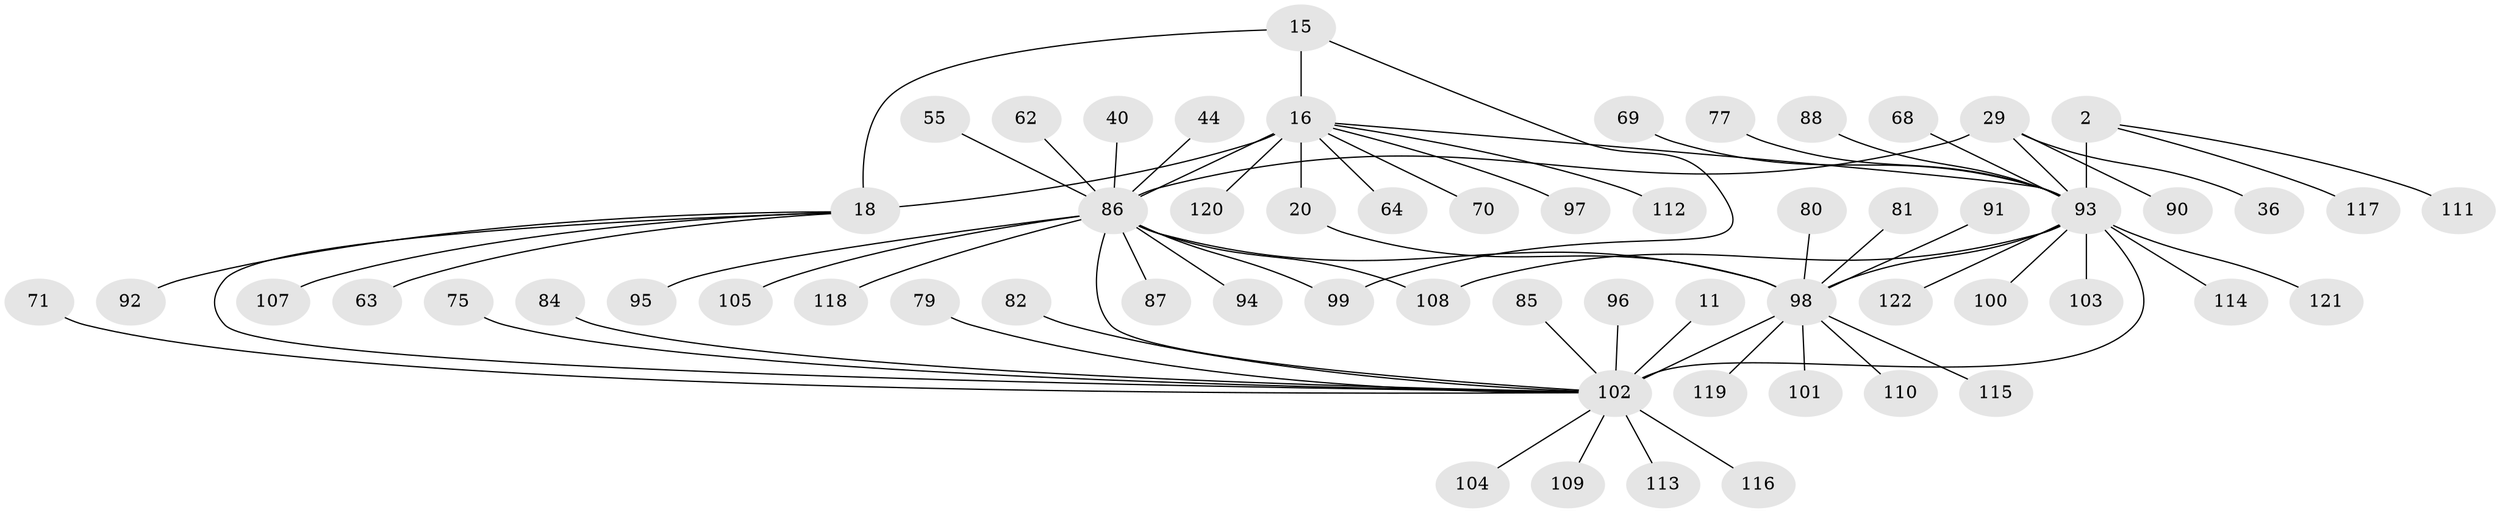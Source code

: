 // original degree distribution, {6: 0.04918032786885246, 9: 0.04918032786885246, 11: 0.00819672131147541, 10: 0.02459016393442623, 5: 0.03278688524590164, 15: 0.00819672131147541, 8: 0.03278688524590164, 7: 0.02459016393442623, 13: 0.00819672131147541, 12: 0.01639344262295082, 1: 0.6311475409836066, 2: 0.07377049180327869, 4: 0.01639344262295082, 3: 0.02459016393442623}
// Generated by graph-tools (version 1.1) at 2025/55/03/09/25 04:55:02]
// undirected, 61 vertices, 69 edges
graph export_dot {
graph [start="1"]
  node [color=gray90,style=filled];
  2 [super="+1"];
  11 [super="+8"];
  15 [super="+14"];
  16 [super="+13"];
  18 [super="+17"];
  20 [super="+19"];
  29 [super="+27"];
  36;
  40;
  44;
  55;
  62;
  63;
  64;
  68;
  69;
  70;
  71;
  75;
  77;
  79;
  80;
  81 [super="+34"];
  82;
  84;
  85;
  86 [super="+30+39"];
  87;
  88;
  90 [super="+89"];
  91;
  92 [super="+33"];
  93 [super="+60+6+4+42+53+57"];
  94;
  95;
  96;
  97;
  98 [super="+67+73+74+23+32+54+56+76"];
  99 [super="+50"];
  100;
  101;
  102 [super="+59+72+12+45+47+49"];
  103;
  104 [super="+66+83"];
  105;
  107;
  108;
  109;
  110;
  111;
  112;
  113;
  114;
  115;
  116;
  117;
  118 [super="+106"];
  119;
  120;
  121 [super="+78"];
  122;
  2 -- 117;
  2 -- 111;
  2 -- 93 [weight=8];
  11 -- 102 [weight=8];
  15 -- 16 [weight=4];
  15 -- 18 [weight=4];
  15 -- 99;
  16 -- 18 [weight=4];
  16 -- 112;
  16 -- 64;
  16 -- 97;
  16 -- 70;
  16 -- 20;
  16 -- 120;
  16 -- 93 [weight=2];
  16 -- 86;
  18 -- 63;
  18 -- 107;
  18 -- 92;
  18 -- 102 [weight=2];
  20 -- 98 [weight=8];
  29 -- 36;
  29 -- 90;
  29 -- 93;
  29 -- 86 [weight=8];
  40 -- 86;
  44 -- 86;
  55 -- 86;
  62 -- 86;
  68 -- 93;
  69 -- 93;
  71 -- 102;
  75 -- 102;
  77 -- 93;
  79 -- 102;
  80 -- 98;
  81 -- 98;
  82 -- 102;
  84 -- 102;
  85 -- 102;
  86 -- 87;
  86 -- 94;
  86 -- 95;
  86 -- 99 [weight=2];
  86 -- 102 [weight=2];
  86 -- 105;
  86 -- 108;
  86 -- 118;
  86 -- 98;
  88 -- 93;
  91 -- 98;
  93 -- 100;
  93 -- 103;
  93 -- 114;
  93 -- 121;
  93 -- 122;
  93 -- 108;
  93 -- 102 [weight=2];
  93 -- 98;
  96 -- 102;
  98 -- 101;
  98 -- 110;
  98 -- 115;
  98 -- 119;
  98 -- 102;
  102 -- 104;
  102 -- 109;
  102 -- 116;
  102 -- 113;
}
